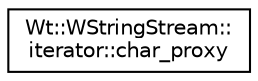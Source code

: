 digraph "Graphical Class Hierarchy"
{
 // LATEX_PDF_SIZE
  edge [fontname="Helvetica",fontsize="10",labelfontname="Helvetica",labelfontsize="10"];
  node [fontname="Helvetica",fontsize="10",shape=record];
  rankdir="LR";
  Node0 [label="Wt::WStringStream::\literator::char_proxy",height=0.2,width=0.4,color="black", fillcolor="white", style="filled",URL="$structWt_1_1WStringStream_1_1iterator_1_1char__proxy.html",tooltip=" "];
}
